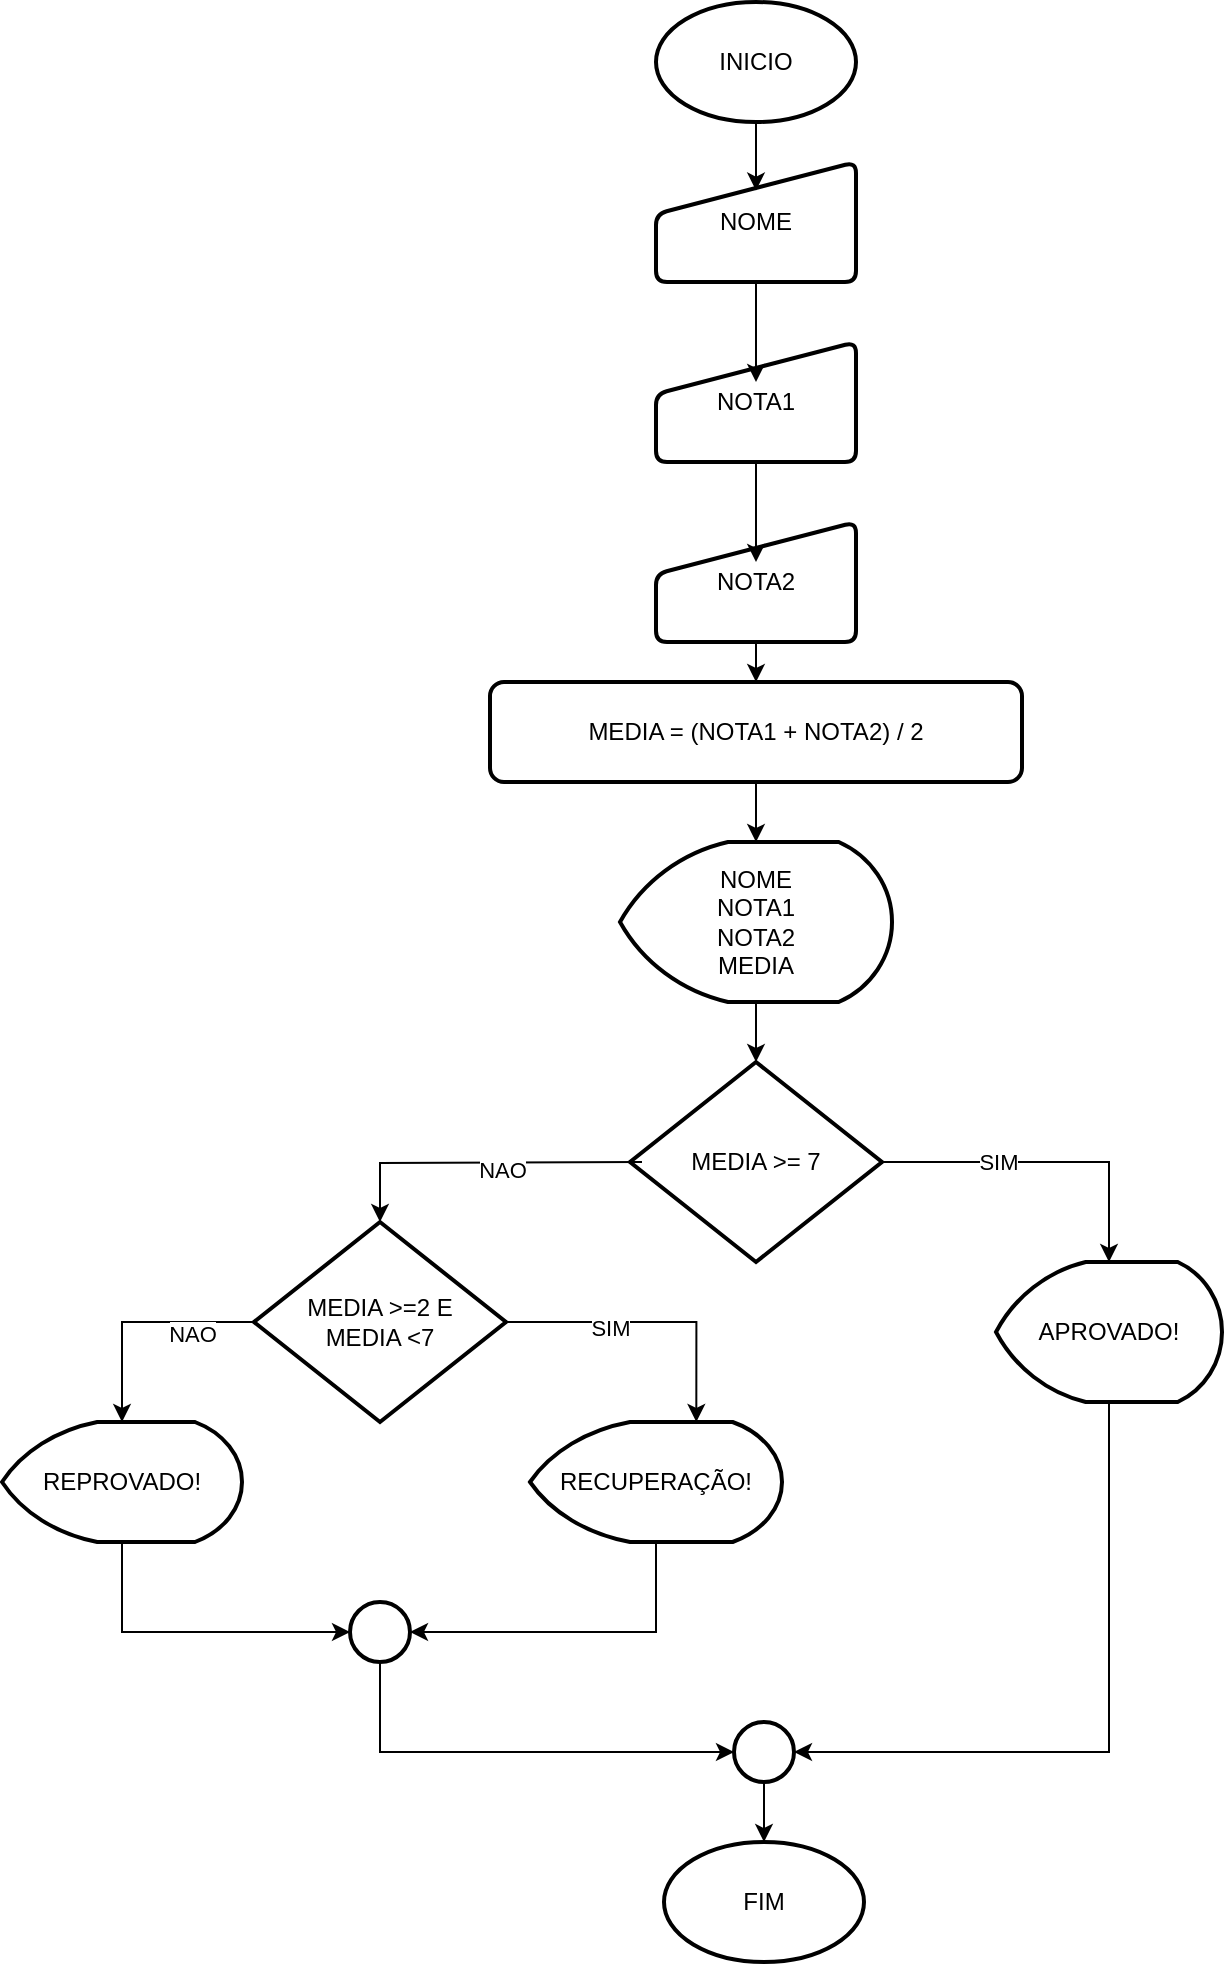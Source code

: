 <mxfile version="25.0.3">
  <diagram name="Página-1" id="kDInWahQSWKbYXr7RKir">
    <mxGraphModel dx="1257" dy="620" grid="1" gridSize="10" guides="1" tooltips="1" connect="1" arrows="1" fold="1" page="1" pageScale="1" pageWidth="827" pageHeight="1169" math="0" shadow="0">
      <root>
        <mxCell id="0" />
        <mxCell id="1" parent="0" />
        <mxCell id="HtWuBTHFdpet-klB8bUP-1" value="INICIO" style="strokeWidth=2;html=1;shape=mxgraph.flowchart.start_2;whiteSpace=wrap;" vertex="1" parent="1">
          <mxGeometry x="363" y="30" width="100" height="60" as="geometry" />
        </mxCell>
        <mxCell id="HtWuBTHFdpet-klB8bUP-2" value="FIM" style="strokeWidth=2;html=1;shape=mxgraph.flowchart.start_2;whiteSpace=wrap;" vertex="1" parent="1">
          <mxGeometry x="367" y="950" width="100" height="60" as="geometry" />
        </mxCell>
        <mxCell id="HtWuBTHFdpet-klB8bUP-3" value="NOME" style="html=1;strokeWidth=2;shape=manualInput;whiteSpace=wrap;rounded=1;size=26;arcSize=11;" vertex="1" parent="1">
          <mxGeometry x="363" y="110" width="100" height="60" as="geometry" />
        </mxCell>
        <mxCell id="HtWuBTHFdpet-klB8bUP-4" value="NOTA1" style="html=1;strokeWidth=2;shape=manualInput;whiteSpace=wrap;rounded=1;size=26;arcSize=11;" vertex="1" parent="1">
          <mxGeometry x="363" y="200" width="100" height="60" as="geometry" />
        </mxCell>
        <mxCell id="HtWuBTHFdpet-klB8bUP-35" style="edgeStyle=orthogonalEdgeStyle;rounded=0;orthogonalLoop=1;jettySize=auto;html=1;exitX=0.5;exitY=1;exitDx=0;exitDy=0;entryX=0.5;entryY=0;entryDx=0;entryDy=0;" edge="1" parent="1" source="HtWuBTHFdpet-klB8bUP-5" target="HtWuBTHFdpet-klB8bUP-6">
          <mxGeometry relative="1" as="geometry" />
        </mxCell>
        <mxCell id="HtWuBTHFdpet-klB8bUP-5" value="NOTA2" style="html=1;strokeWidth=2;shape=manualInput;whiteSpace=wrap;rounded=1;size=26;arcSize=11;" vertex="1" parent="1">
          <mxGeometry x="363" y="290" width="100" height="60" as="geometry" />
        </mxCell>
        <mxCell id="HtWuBTHFdpet-klB8bUP-6" value="MEDIA = (NOTA1 + NOTA2) / 2" style="rounded=1;whiteSpace=wrap;html=1;absoluteArcSize=1;arcSize=14;strokeWidth=2;" vertex="1" parent="1">
          <mxGeometry x="280" y="370" width="266" height="50" as="geometry" />
        </mxCell>
        <mxCell id="HtWuBTHFdpet-klB8bUP-33" style="edgeStyle=orthogonalEdgeStyle;rounded=0;orthogonalLoop=1;jettySize=auto;html=1;exitX=0.5;exitY=1;exitDx=0;exitDy=0;exitPerimeter=0;" edge="1" parent="1" source="HtWuBTHFdpet-klB8bUP-7" target="HtWuBTHFdpet-klB8bUP-8">
          <mxGeometry relative="1" as="geometry" />
        </mxCell>
        <mxCell id="HtWuBTHFdpet-klB8bUP-7" value="NOME&lt;div&gt;NOTA1&lt;/div&gt;&lt;div&gt;NOTA2&lt;/div&gt;&lt;div&gt;MEDIA&lt;/div&gt;" style="strokeWidth=2;html=1;shape=mxgraph.flowchart.display;whiteSpace=wrap;" vertex="1" parent="1">
          <mxGeometry x="345" y="450" width="136" height="80" as="geometry" />
        </mxCell>
        <mxCell id="HtWuBTHFdpet-klB8bUP-8" value="MEDIA &amp;gt;= 7" style="strokeWidth=2;html=1;shape=mxgraph.flowchart.decision;whiteSpace=wrap;" vertex="1" parent="1">
          <mxGeometry x="350" y="560" width="126" height="100" as="geometry" />
        </mxCell>
        <mxCell id="HtWuBTHFdpet-klB8bUP-9" value="APROVADO!" style="strokeWidth=2;html=1;shape=mxgraph.flowchart.display;whiteSpace=wrap;" vertex="1" parent="1">
          <mxGeometry x="533" y="660" width="113" height="70" as="geometry" />
        </mxCell>
        <mxCell id="HtWuBTHFdpet-klB8bUP-10" style="edgeStyle=orthogonalEdgeStyle;rounded=0;orthogonalLoop=1;jettySize=auto;html=1;exitX=1;exitY=0.5;exitDx=0;exitDy=0;exitPerimeter=0;entryX=0.5;entryY=0;entryDx=0;entryDy=0;entryPerimeter=0;" edge="1" parent="1" source="HtWuBTHFdpet-klB8bUP-8" target="HtWuBTHFdpet-klB8bUP-9">
          <mxGeometry relative="1" as="geometry" />
        </mxCell>
        <mxCell id="HtWuBTHFdpet-klB8bUP-11" value="SIM" style="edgeLabel;html=1;align=center;verticalAlign=middle;resizable=0;points=[];" vertex="1" connectable="0" parent="HtWuBTHFdpet-klB8bUP-10">
          <mxGeometry x="-0.288" relative="1" as="geometry">
            <mxPoint as="offset" />
          </mxGeometry>
        </mxCell>
        <mxCell id="HtWuBTHFdpet-klB8bUP-12" value="" style="strokeWidth=2;html=1;shape=mxgraph.flowchart.start_2;whiteSpace=wrap;" vertex="1" parent="1">
          <mxGeometry x="402" y="890" width="30" height="30" as="geometry" />
        </mxCell>
        <mxCell id="HtWuBTHFdpet-klB8bUP-14" value="REPROVADO!" style="strokeWidth=2;html=1;shape=mxgraph.flowchart.display;whiteSpace=wrap;" vertex="1" parent="1">
          <mxGeometry x="36" y="740" width="120" height="60" as="geometry" />
        </mxCell>
        <mxCell id="HtWuBTHFdpet-klB8bUP-15" value="MEDIA &amp;gt;=2 E&lt;div&gt;MEDIA &amp;lt;7&lt;/div&gt;" style="strokeWidth=2;html=1;shape=mxgraph.flowchart.decision;whiteSpace=wrap;" vertex="1" parent="1">
          <mxGeometry x="162" y="640" width="126" height="100" as="geometry" />
        </mxCell>
        <mxCell id="HtWuBTHFdpet-klB8bUP-16" style="edgeStyle=orthogonalEdgeStyle;rounded=0;orthogonalLoop=1;jettySize=auto;html=1;entryX=0.5;entryY=0;entryDx=0;entryDy=0;entryPerimeter=0;" edge="1" parent="1" target="HtWuBTHFdpet-klB8bUP-15">
          <mxGeometry relative="1" as="geometry">
            <mxPoint x="356" y="610" as="sourcePoint" />
          </mxGeometry>
        </mxCell>
        <mxCell id="HtWuBTHFdpet-klB8bUP-17" value="NAO" style="edgeLabel;html=1;align=center;verticalAlign=middle;resizable=0;points=[];" vertex="1" connectable="0" parent="HtWuBTHFdpet-klB8bUP-16">
          <mxGeometry x="-0.128" y="3" relative="1" as="geometry">
            <mxPoint as="offset" />
          </mxGeometry>
        </mxCell>
        <mxCell id="HtWuBTHFdpet-klB8bUP-18" value="RECUPERAÇÃO!" style="strokeWidth=2;html=1;shape=mxgraph.flowchart.display;whiteSpace=wrap;" vertex="1" parent="1">
          <mxGeometry x="300" y="740" width="126" height="60" as="geometry" />
        </mxCell>
        <mxCell id="HtWuBTHFdpet-klB8bUP-19" style="edgeStyle=orthogonalEdgeStyle;rounded=0;orthogonalLoop=1;jettySize=auto;html=1;exitX=1;exitY=0.5;exitDx=0;exitDy=0;exitPerimeter=0;entryX=0.66;entryY=0;entryDx=0;entryDy=0;entryPerimeter=0;" edge="1" parent="1" source="HtWuBTHFdpet-klB8bUP-15" target="HtWuBTHFdpet-klB8bUP-18">
          <mxGeometry relative="1" as="geometry" />
        </mxCell>
        <mxCell id="HtWuBTHFdpet-klB8bUP-20" value="SIM" style="edgeLabel;html=1;align=center;verticalAlign=middle;resizable=0;points=[];" vertex="1" connectable="0" parent="HtWuBTHFdpet-klB8bUP-19">
          <mxGeometry x="-0.292" y="-3" relative="1" as="geometry">
            <mxPoint as="offset" />
          </mxGeometry>
        </mxCell>
        <mxCell id="HtWuBTHFdpet-klB8bUP-21" style="edgeStyle=orthogonalEdgeStyle;rounded=0;orthogonalLoop=1;jettySize=auto;html=1;exitX=0;exitY=0.5;exitDx=0;exitDy=0;exitPerimeter=0;entryX=0.5;entryY=0;entryDx=0;entryDy=0;entryPerimeter=0;" edge="1" parent="1" source="HtWuBTHFdpet-klB8bUP-15" target="HtWuBTHFdpet-klB8bUP-14">
          <mxGeometry relative="1" as="geometry" />
        </mxCell>
        <mxCell id="HtWuBTHFdpet-klB8bUP-22" value="NAO" style="edgeLabel;html=1;align=center;verticalAlign=middle;resizable=0;points=[];" vertex="1" connectable="0" parent="HtWuBTHFdpet-klB8bUP-21">
          <mxGeometry x="-0.456" y="6" relative="1" as="geometry">
            <mxPoint as="offset" />
          </mxGeometry>
        </mxCell>
        <mxCell id="HtWuBTHFdpet-klB8bUP-23" value="" style="strokeWidth=2;html=1;shape=mxgraph.flowchart.start_2;whiteSpace=wrap;" vertex="1" parent="1">
          <mxGeometry x="210" y="830" width="30" height="30" as="geometry" />
        </mxCell>
        <mxCell id="HtWuBTHFdpet-klB8bUP-27" style="edgeStyle=orthogonalEdgeStyle;rounded=0;orthogonalLoop=1;jettySize=auto;html=1;exitX=0.5;exitY=1;exitDx=0;exitDy=0;exitPerimeter=0;entryX=0;entryY=0.5;entryDx=0;entryDy=0;entryPerimeter=0;" edge="1" parent="1" source="HtWuBTHFdpet-klB8bUP-14" target="HtWuBTHFdpet-klB8bUP-23">
          <mxGeometry relative="1" as="geometry" />
        </mxCell>
        <mxCell id="HtWuBTHFdpet-klB8bUP-28" style="edgeStyle=orthogonalEdgeStyle;rounded=0;orthogonalLoop=1;jettySize=auto;html=1;exitX=0.5;exitY=1;exitDx=0;exitDy=0;exitPerimeter=0;entryX=1;entryY=0.5;entryDx=0;entryDy=0;entryPerimeter=0;" edge="1" parent="1" source="HtWuBTHFdpet-klB8bUP-18" target="HtWuBTHFdpet-klB8bUP-23">
          <mxGeometry relative="1" as="geometry" />
        </mxCell>
        <mxCell id="HtWuBTHFdpet-klB8bUP-30" style="edgeStyle=orthogonalEdgeStyle;rounded=0;orthogonalLoop=1;jettySize=auto;html=1;exitX=0.5;exitY=1;exitDx=0;exitDy=0;exitPerimeter=0;entryX=0;entryY=0.5;entryDx=0;entryDy=0;entryPerimeter=0;" edge="1" parent="1" source="HtWuBTHFdpet-klB8bUP-23" target="HtWuBTHFdpet-klB8bUP-12">
          <mxGeometry relative="1" as="geometry" />
        </mxCell>
        <mxCell id="HtWuBTHFdpet-klB8bUP-31" style="edgeStyle=orthogonalEdgeStyle;rounded=0;orthogonalLoop=1;jettySize=auto;html=1;exitX=0.5;exitY=1;exitDx=0;exitDy=0;exitPerimeter=0;entryX=1;entryY=0.5;entryDx=0;entryDy=0;entryPerimeter=0;" edge="1" parent="1" source="HtWuBTHFdpet-klB8bUP-9" target="HtWuBTHFdpet-klB8bUP-12">
          <mxGeometry relative="1" as="geometry" />
        </mxCell>
        <mxCell id="HtWuBTHFdpet-klB8bUP-32" style="edgeStyle=orthogonalEdgeStyle;rounded=0;orthogonalLoop=1;jettySize=auto;html=1;exitX=0.5;exitY=1;exitDx=0;exitDy=0;exitPerimeter=0;entryX=0.5;entryY=0;entryDx=0;entryDy=0;entryPerimeter=0;" edge="1" parent="1" source="HtWuBTHFdpet-klB8bUP-12" target="HtWuBTHFdpet-klB8bUP-2">
          <mxGeometry relative="1" as="geometry" />
        </mxCell>
        <mxCell id="HtWuBTHFdpet-klB8bUP-34" style="edgeStyle=orthogonalEdgeStyle;rounded=0;orthogonalLoop=1;jettySize=auto;html=1;exitX=0.5;exitY=1;exitDx=0;exitDy=0;entryX=0.5;entryY=0;entryDx=0;entryDy=0;entryPerimeter=0;" edge="1" parent="1" source="HtWuBTHFdpet-klB8bUP-6" target="HtWuBTHFdpet-klB8bUP-7">
          <mxGeometry relative="1" as="geometry" />
        </mxCell>
        <mxCell id="HtWuBTHFdpet-klB8bUP-36" style="edgeStyle=orthogonalEdgeStyle;rounded=0;orthogonalLoop=1;jettySize=auto;html=1;exitX=0.5;exitY=1;exitDx=0;exitDy=0;entryX=0.5;entryY=0.333;entryDx=0;entryDy=0;entryPerimeter=0;" edge="1" parent="1" source="HtWuBTHFdpet-klB8bUP-4" target="HtWuBTHFdpet-klB8bUP-5">
          <mxGeometry relative="1" as="geometry" />
        </mxCell>
        <mxCell id="HtWuBTHFdpet-klB8bUP-37" style="edgeStyle=orthogonalEdgeStyle;rounded=0;orthogonalLoop=1;jettySize=auto;html=1;exitX=0.5;exitY=1;exitDx=0;exitDy=0;entryX=0.5;entryY=0.333;entryDx=0;entryDy=0;entryPerimeter=0;" edge="1" parent="1" source="HtWuBTHFdpet-klB8bUP-3" target="HtWuBTHFdpet-klB8bUP-4">
          <mxGeometry relative="1" as="geometry" />
        </mxCell>
        <mxCell id="HtWuBTHFdpet-klB8bUP-38" style="edgeStyle=orthogonalEdgeStyle;rounded=0;orthogonalLoop=1;jettySize=auto;html=1;exitX=0.5;exitY=1;exitDx=0;exitDy=0;exitPerimeter=0;entryX=0.5;entryY=0.238;entryDx=0;entryDy=0;entryPerimeter=0;" edge="1" parent="1" source="HtWuBTHFdpet-klB8bUP-1" target="HtWuBTHFdpet-klB8bUP-3">
          <mxGeometry relative="1" as="geometry" />
        </mxCell>
      </root>
    </mxGraphModel>
  </diagram>
</mxfile>
